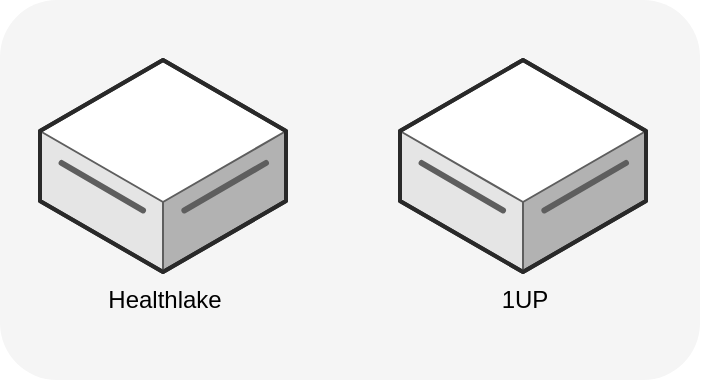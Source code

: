 <mxfile version="24.7.16">
  <diagram id="C5RBs43oDa-KdzZeNtuy" name="Page-1">
    <mxGraphModel dx="1426" dy="789" grid="1" gridSize="10" guides="1" tooltips="1" connect="1" arrows="1" fold="1" page="1" pageScale="1" pageWidth="827" pageHeight="1169" math="0" shadow="0">
      <root>
        <mxCell id="WIyWlLk6GJQsqaUBKTNV-0" />
        <mxCell id="WIyWlLk6GJQsqaUBKTNV-1" parent="WIyWlLk6GJQsqaUBKTNV-0" />
        <mxCell id="NZv1-OCRcn0QkOeZoNuz-2" value="" style="rounded=1;whiteSpace=wrap;html=1;strokeColor=none;fillColor=#f5f5f5;fontColor=#333333;" vertex="1" parent="WIyWlLk6GJQsqaUBKTNV-1">
          <mxGeometry x="310" y="290" width="350" height="190" as="geometry" />
        </mxCell>
        <mxCell id="NZv1-OCRcn0QkOeZoNuz-0" value="1UP" style="verticalLabelPosition=bottom;html=1;verticalAlign=top;strokeWidth=1;align=center;outlineConnect=0;dashed=0;outlineConnect=0;shape=mxgraph.aws3d.dataServer;strokeColor=#5E5E5E;aspect=fixed;" vertex="1" parent="WIyWlLk6GJQsqaUBKTNV-1">
          <mxGeometry x="510" y="320" width="123" height="106" as="geometry" />
        </mxCell>
        <mxCell id="NZv1-OCRcn0QkOeZoNuz-1" value="Healthlake" style="verticalLabelPosition=bottom;html=1;verticalAlign=top;strokeWidth=1;align=center;outlineConnect=0;dashed=0;outlineConnect=0;shape=mxgraph.aws3d.dataServer;strokeColor=#5E5E5E;aspect=fixed;" vertex="1" parent="WIyWlLk6GJQsqaUBKTNV-1">
          <mxGeometry x="330" y="320" width="123" height="106" as="geometry" />
        </mxCell>
      </root>
    </mxGraphModel>
  </diagram>
</mxfile>
